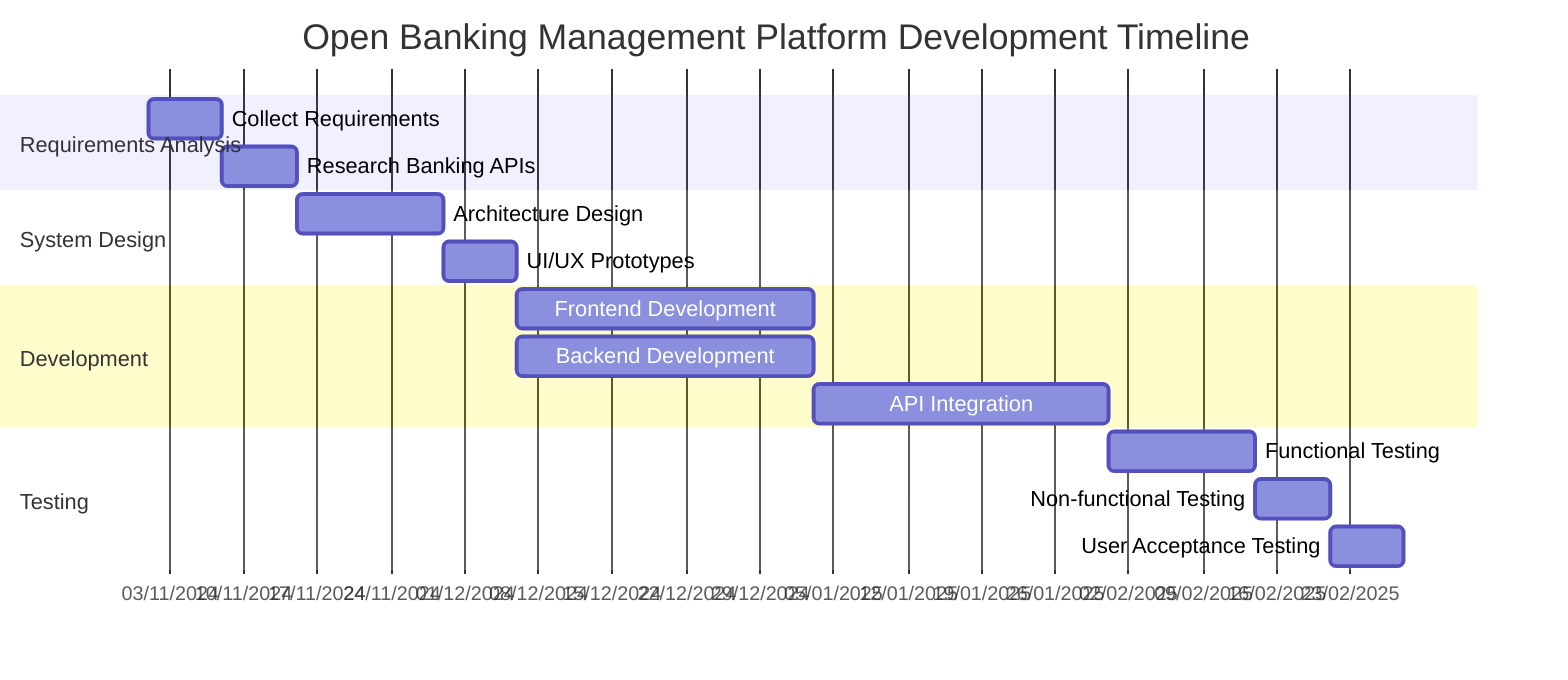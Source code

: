 gantt
    title Open Banking Management Platform Development Timeline
    dateFormat YYYY-MM-DD
    axisFormat %d/%m/%Y
    
    section Requirements Analysis
    Collect Requirements      :req1, 2024-11-01, 1w
    Research Banking APIs     :req2, after req1, 1w
    
    section System Design
    Architecture Design       :des1, after req2, 2w
    UI/UX Prototypes         :des2, after des1, 1w
    
    section Development
    Frontend Development     :dev1, after des2, 4w
    Backend Development      :dev2, after des2, 4w
    API Integration          :dev3, after dev1, 4w
    
    section Testing
    Functional Testing       :test1, after dev3, 2w
    Non-functional Testing   :test2, after test1, 1w
    User Acceptance Testing  :test3, after test2, 1w